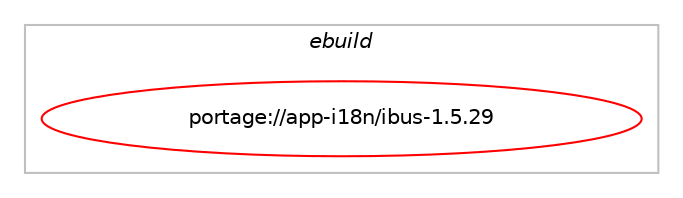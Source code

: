 digraph prolog {

# *************
# Graph options
# *************

newrank=true;
concentrate=true;
compound=true;
graph [rankdir=LR,fontname=Helvetica,fontsize=10,ranksep=1.5];#, ranksep=2.5, nodesep=0.2];
edge  [arrowhead=vee];
node  [fontname=Helvetica,fontsize=10];

# **********
# The ebuild
# **********

subgraph cluster_leftcol {
color=gray;
label=<<i>ebuild</i>>;
id [label="portage://app-i18n/ibus-1.5.29", color=red, width=4, href="../app-i18n/ibus-1.5.29.svg"];
}

# ****************
# The dependencies
# ****************

subgraph cluster_midcol {
color=gray;
label=<<i>dependencies</i>>;
subgraph cluster_compile {
fillcolor="#eeeeee";
style=filled;
label=<<i>compile</i>>;
# *** BEGIN UNKNOWN DEPENDENCY TYPE (TODO) ***
# id -> equal(use_conditional_group(positive,X,portage://app-i18n/ibus-1.5.29,[package_dependency(portage://app-i18n/ibus-1.5.29,install,no,x11-libs,libX11,none,[,,],[],[]),package_dependency(portage://app-i18n/ibus-1.5.29,install,no,x11-libs,libXfixes,greaterequal,[6.0.0,,,6.0.0],[],[])]))
# *** END UNKNOWN DEPENDENCY TYPE (TODO) ***

# *** BEGIN UNKNOWN DEPENDENCY TYPE (TODO) ***
# id -> equal(use_conditional_group(positive,appindicator,portage://app-i18n/ibus-1.5.29,[package_dependency(portage://app-i18n/ibus-1.5.29,install,no,dev-libs,libdbusmenu,none,[,,],[],[use(optenable(gtk3),none)])]))
# *** END UNKNOWN DEPENDENCY TYPE (TODO) ***

# *** BEGIN UNKNOWN DEPENDENCY TYPE (TODO) ***
# id -> equal(use_conditional_group(positive,gtk2,portage://app-i18n/ibus-1.5.29,[package_dependency(portage://app-i18n/ibus-1.5.29,install,no,x11-libs,gtk+,none,[,,],[slot(2)],[])]))
# *** END UNKNOWN DEPENDENCY TYPE (TODO) ***

# *** BEGIN UNKNOWN DEPENDENCY TYPE (TODO) ***
# id -> equal(use_conditional_group(positive,gtk3,portage://app-i18n/ibus-1.5.29,[package_dependency(portage://app-i18n/ibus-1.5.29,install,no,x11-libs,gtk+,none,[,,],[slot(3)],[])]))
# *** END UNKNOWN DEPENDENCY TYPE (TODO) ***

# *** BEGIN UNKNOWN DEPENDENCY TYPE (TODO) ***
# id -> equal(use_conditional_group(positive,gtk4,portage://app-i18n/ibus-1.5.29,[package_dependency(portage://app-i18n/ibus-1.5.29,install,no,gui-libs,gtk,none,[,,],[slot(4)],[])]))
# *** END UNKNOWN DEPENDENCY TYPE (TODO) ***

# *** BEGIN UNKNOWN DEPENDENCY TYPE (TODO) ***
# id -> equal(use_conditional_group(positive,gui,portage://app-i18n/ibus-1.5.29,[package_dependency(portage://app-i18n/ibus-1.5.29,install,no,x11-libs,libX11,none,[,,],[],[]),package_dependency(portage://app-i18n/ibus-1.5.29,install,no,x11-libs,libXi,none,[,,],[],[])]))
# *** END UNKNOWN DEPENDENCY TYPE (TODO) ***

# *** BEGIN UNKNOWN DEPENDENCY TYPE (TODO) ***
# id -> equal(use_conditional_group(positive,introspection,portage://app-i18n/ibus-1.5.29,[package_dependency(portage://app-i18n/ibus-1.5.29,install,no,dev-libs,gobject-introspection,none,[,,],[],[])]))
# *** END UNKNOWN DEPENDENCY TYPE (TODO) ***

# *** BEGIN UNKNOWN DEPENDENCY TYPE (TODO) ***
# id -> equal(use_conditional_group(positive,libnotify,portage://app-i18n/ibus-1.5.29,[package_dependency(portage://app-i18n/ibus-1.5.29,install,no,x11-libs,libnotify,none,[,,],[],[])]))
# *** END UNKNOWN DEPENDENCY TYPE (TODO) ***

# *** BEGIN UNKNOWN DEPENDENCY TYPE (TODO) ***
# id -> equal(use_conditional_group(positive,nls,portage://app-i18n/ibus-1.5.29,[package_dependency(portage://app-i18n/ibus-1.5.29,install,no,virtual,libintl,none,[,,],[],[])]))
# *** END UNKNOWN DEPENDENCY TYPE (TODO) ***

# *** BEGIN UNKNOWN DEPENDENCY TYPE (TODO) ***
# id -> equal(use_conditional_group(positive,python,portage://app-i18n/ibus-1.5.29,[use_conditional_group(positive,python_targets_python3_10,portage://app-i18n/ibus-1.5.29,[package_dependency(portage://app-i18n/ibus-1.5.29,install,no,dev-lang,python,none,[,,],[slot(3.10)],[])]),use_conditional_group(positive,python_targets_python3_11,portage://app-i18n/ibus-1.5.29,[package_dependency(portage://app-i18n/ibus-1.5.29,install,no,dev-lang,python,none,[,,],[slot(3.11)],[])]),use_conditional_group(positive,python_targets_python3_12,portage://app-i18n/ibus-1.5.29,[package_dependency(portage://app-i18n/ibus-1.5.29,install,no,dev-lang,python,none,[,,],[slot(3.12)],[])]),package_dependency(portage://app-i18n/ibus-1.5.29,install,no,dev-python,pygobject,none,[,,],[slot(3)],[use(optenable(python_targets_python3_10),negative),use(optenable(python_targets_python3_11),negative),use(optenable(python_targets_python3_12),negative)])]))
# *** END UNKNOWN DEPENDENCY TYPE (TODO) ***

# *** BEGIN UNKNOWN DEPENDENCY TYPE (TODO) ***
# id -> equal(use_conditional_group(positive,wayland,portage://app-i18n/ibus-1.5.29,[package_dependency(portage://app-i18n/ibus-1.5.29,install,no,dev-libs,wayland,none,[,,],[],[]),package_dependency(portage://app-i18n/ibus-1.5.29,install,no,x11-libs,libxkbcommon,none,[,,],[],[])]))
# *** END UNKNOWN DEPENDENCY TYPE (TODO) ***

# *** BEGIN UNKNOWN DEPENDENCY TYPE (TODO) ***
# id -> equal(package_dependency(portage://app-i18n/ibus-1.5.29,install,no,app-text,iso-codes,none,[,,],[],[]))
# *** END UNKNOWN DEPENDENCY TYPE (TODO) ***

# *** BEGIN UNKNOWN DEPENDENCY TYPE (TODO) ***
# id -> equal(package_dependency(portage://app-i18n/ibus-1.5.29,install,no,dev-libs,glib,greaterequal,[2.65.0,,,2.65.0],[slot(2)],[]))
# *** END UNKNOWN DEPENDENCY TYPE (TODO) ***

# *** BEGIN UNKNOWN DEPENDENCY TYPE (TODO) ***
# id -> equal(package_dependency(portage://app-i18n/ibus-1.5.29,install,no,gnome-base,dconf,none,[,,],[],[]))
# *** END UNKNOWN DEPENDENCY TYPE (TODO) ***

# *** BEGIN UNKNOWN DEPENDENCY TYPE (TODO) ***
# id -> equal(package_dependency(portage://app-i18n/ibus-1.5.29,install,no,gnome-base,librsvg,none,[,,],[slot(2)],[]))
# *** END UNKNOWN DEPENDENCY TYPE (TODO) ***

# *** BEGIN UNKNOWN DEPENDENCY TYPE (TODO) ***
# id -> equal(package_dependency(portage://app-i18n/ibus-1.5.29,install,no,sys-apps,dbus,none,[,,],[],[use(optenable(X),none)]))
# *** END UNKNOWN DEPENDENCY TYPE (TODO) ***

}
subgraph cluster_compileandrun {
fillcolor="#eeeeee";
style=filled;
label=<<i>compile and run</i>>;
}
subgraph cluster_run {
fillcolor="#eeeeee";
style=filled;
label=<<i>run</i>>;
# *** BEGIN UNKNOWN DEPENDENCY TYPE (TODO) ***
# id -> equal(use_conditional_group(positive,X,portage://app-i18n/ibus-1.5.29,[package_dependency(portage://app-i18n/ibus-1.5.29,run,no,x11-libs,libX11,none,[,,],[],[]),package_dependency(portage://app-i18n/ibus-1.5.29,run,no,x11-libs,libXfixes,greaterequal,[6.0.0,,,6.0.0],[],[])]))
# *** END UNKNOWN DEPENDENCY TYPE (TODO) ***

# *** BEGIN UNKNOWN DEPENDENCY TYPE (TODO) ***
# id -> equal(use_conditional_group(positive,appindicator,portage://app-i18n/ibus-1.5.29,[package_dependency(portage://app-i18n/ibus-1.5.29,run,no,dev-libs,libdbusmenu,none,[,,],[],[use(optenable(gtk3),none)])]))
# *** END UNKNOWN DEPENDENCY TYPE (TODO) ***

# *** BEGIN UNKNOWN DEPENDENCY TYPE (TODO) ***
# id -> equal(use_conditional_group(positive,gtk2,portage://app-i18n/ibus-1.5.29,[package_dependency(portage://app-i18n/ibus-1.5.29,run,no,x11-libs,gtk+,none,[,,],[slot(2)],[])]))
# *** END UNKNOWN DEPENDENCY TYPE (TODO) ***

# *** BEGIN UNKNOWN DEPENDENCY TYPE (TODO) ***
# id -> equal(use_conditional_group(positive,gtk3,portage://app-i18n/ibus-1.5.29,[package_dependency(portage://app-i18n/ibus-1.5.29,run,no,x11-libs,gtk+,none,[,,],[slot(3)],[])]))
# *** END UNKNOWN DEPENDENCY TYPE (TODO) ***

# *** BEGIN UNKNOWN DEPENDENCY TYPE (TODO) ***
# id -> equal(use_conditional_group(positive,gtk4,portage://app-i18n/ibus-1.5.29,[package_dependency(portage://app-i18n/ibus-1.5.29,run,no,gui-libs,gtk,none,[,,],[slot(4)],[])]))
# *** END UNKNOWN DEPENDENCY TYPE (TODO) ***

# *** BEGIN UNKNOWN DEPENDENCY TYPE (TODO) ***
# id -> equal(use_conditional_group(positive,gui,portage://app-i18n/ibus-1.5.29,[package_dependency(portage://app-i18n/ibus-1.5.29,run,no,x11-libs,libX11,none,[,,],[],[]),package_dependency(portage://app-i18n/ibus-1.5.29,run,no,x11-libs,libXi,none,[,,],[],[])]))
# *** END UNKNOWN DEPENDENCY TYPE (TODO) ***

# *** BEGIN UNKNOWN DEPENDENCY TYPE (TODO) ***
# id -> equal(use_conditional_group(positive,introspection,portage://app-i18n/ibus-1.5.29,[package_dependency(portage://app-i18n/ibus-1.5.29,run,no,dev-libs,gobject-introspection,none,[,,],[],[])]))
# *** END UNKNOWN DEPENDENCY TYPE (TODO) ***

# *** BEGIN UNKNOWN DEPENDENCY TYPE (TODO) ***
# id -> equal(use_conditional_group(positive,libnotify,portage://app-i18n/ibus-1.5.29,[package_dependency(portage://app-i18n/ibus-1.5.29,run,no,x11-libs,libnotify,none,[,,],[],[])]))
# *** END UNKNOWN DEPENDENCY TYPE (TODO) ***

# *** BEGIN UNKNOWN DEPENDENCY TYPE (TODO) ***
# id -> equal(use_conditional_group(positive,nls,portage://app-i18n/ibus-1.5.29,[package_dependency(portage://app-i18n/ibus-1.5.29,run,no,virtual,libintl,none,[,,],[],[])]))
# *** END UNKNOWN DEPENDENCY TYPE (TODO) ***

# *** BEGIN UNKNOWN DEPENDENCY TYPE (TODO) ***
# id -> equal(use_conditional_group(positive,python,portage://app-i18n/ibus-1.5.29,[use_conditional_group(positive,gui,portage://app-i18n/ibus-1.5.29,[package_dependency(portage://app-i18n/ibus-1.5.29,run,no,x11-libs,gtk+,none,[,,],[slot(3)],[use(enable(introspection),none)])])]))
# *** END UNKNOWN DEPENDENCY TYPE (TODO) ***

# *** BEGIN UNKNOWN DEPENDENCY TYPE (TODO) ***
# id -> equal(use_conditional_group(positive,python,portage://app-i18n/ibus-1.5.29,[use_conditional_group(positive,python_targets_python3_10,portage://app-i18n/ibus-1.5.29,[package_dependency(portage://app-i18n/ibus-1.5.29,run,no,dev-lang,python,none,[,,],[slot(3.10)],[])]),use_conditional_group(positive,python_targets_python3_11,portage://app-i18n/ibus-1.5.29,[package_dependency(portage://app-i18n/ibus-1.5.29,run,no,dev-lang,python,none,[,,],[slot(3.11)],[])]),use_conditional_group(positive,python_targets_python3_12,portage://app-i18n/ibus-1.5.29,[package_dependency(portage://app-i18n/ibus-1.5.29,run,no,dev-lang,python,none,[,,],[slot(3.12)],[])]),package_dependency(portage://app-i18n/ibus-1.5.29,run,no,dev-python,pygobject,none,[,,],[slot(3)],[use(optenable(python_targets_python3_10),negative),use(optenable(python_targets_python3_11),negative),use(optenable(python_targets_python3_12),negative)])]))
# *** END UNKNOWN DEPENDENCY TYPE (TODO) ***

# *** BEGIN UNKNOWN DEPENDENCY TYPE (TODO) ***
# id -> equal(use_conditional_group(positive,wayland,portage://app-i18n/ibus-1.5.29,[package_dependency(portage://app-i18n/ibus-1.5.29,run,no,dev-libs,wayland,none,[,,],[],[]),package_dependency(portage://app-i18n/ibus-1.5.29,run,no,x11-libs,libxkbcommon,none,[,,],[],[])]))
# *** END UNKNOWN DEPENDENCY TYPE (TODO) ***

# *** BEGIN UNKNOWN DEPENDENCY TYPE (TODO) ***
# id -> equal(package_dependency(portage://app-i18n/ibus-1.5.29,run,no,app-text,iso-codes,none,[,,],[],[]))
# *** END UNKNOWN DEPENDENCY TYPE (TODO) ***

# *** BEGIN UNKNOWN DEPENDENCY TYPE (TODO) ***
# id -> equal(package_dependency(portage://app-i18n/ibus-1.5.29,run,no,dev-libs,glib,greaterequal,[2.65.0,,,2.65.0],[slot(2)],[]))
# *** END UNKNOWN DEPENDENCY TYPE (TODO) ***

# *** BEGIN UNKNOWN DEPENDENCY TYPE (TODO) ***
# id -> equal(package_dependency(portage://app-i18n/ibus-1.5.29,run,no,gnome-base,dconf,none,[,,],[],[]))
# *** END UNKNOWN DEPENDENCY TYPE (TODO) ***

# *** BEGIN UNKNOWN DEPENDENCY TYPE (TODO) ***
# id -> equal(package_dependency(portage://app-i18n/ibus-1.5.29,run,no,gnome-base,librsvg,none,[,,],[slot(2)],[]))
# *** END UNKNOWN DEPENDENCY TYPE (TODO) ***

# *** BEGIN UNKNOWN DEPENDENCY TYPE (TODO) ***
# id -> equal(package_dependency(portage://app-i18n/ibus-1.5.29,run,no,sys-apps,dbus,none,[,,],[],[use(optenable(X),none)]))
# *** END UNKNOWN DEPENDENCY TYPE (TODO) ***

}
}

# **************
# The candidates
# **************

subgraph cluster_choices {
rank=same;
color=gray;
label=<<i>candidates</i>>;

}

}
